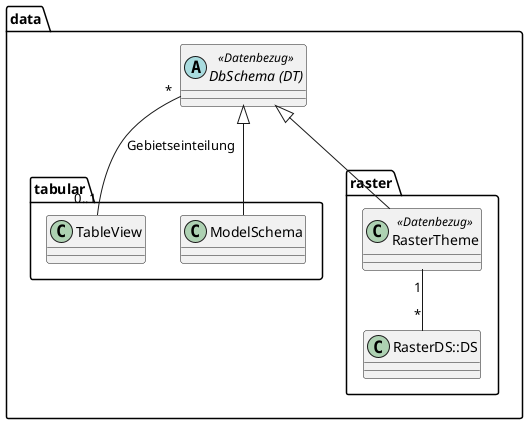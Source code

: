 @startuml
package data {

    abstract class "DbSchema (DT)" as dt << Datenbezug >>

    package tabular {
        class "TableView" as tv
        class "ModelSchema" as ms
    }

    package "raster"{
        class "RasterTheme" as rt << Datenbezug >>
        class "RasterDS::DS" as rds

        rt "1" -- "*" rds

    }
    dt "*" -- "0..1" tv : Gebietseinteilung

    dt <|-- ms
    dt <|-- rt
}
@enduml